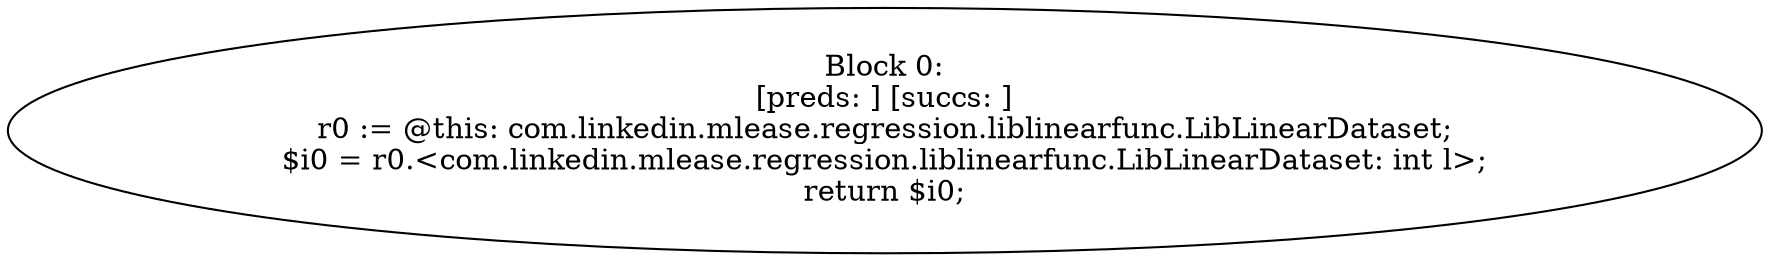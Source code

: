 digraph "unitGraph" {
    "Block 0:
[preds: ] [succs: ]
r0 := @this: com.linkedin.mlease.regression.liblinearfunc.LibLinearDataset;
$i0 = r0.<com.linkedin.mlease.regression.liblinearfunc.LibLinearDataset: int l>;
return $i0;
"
}
